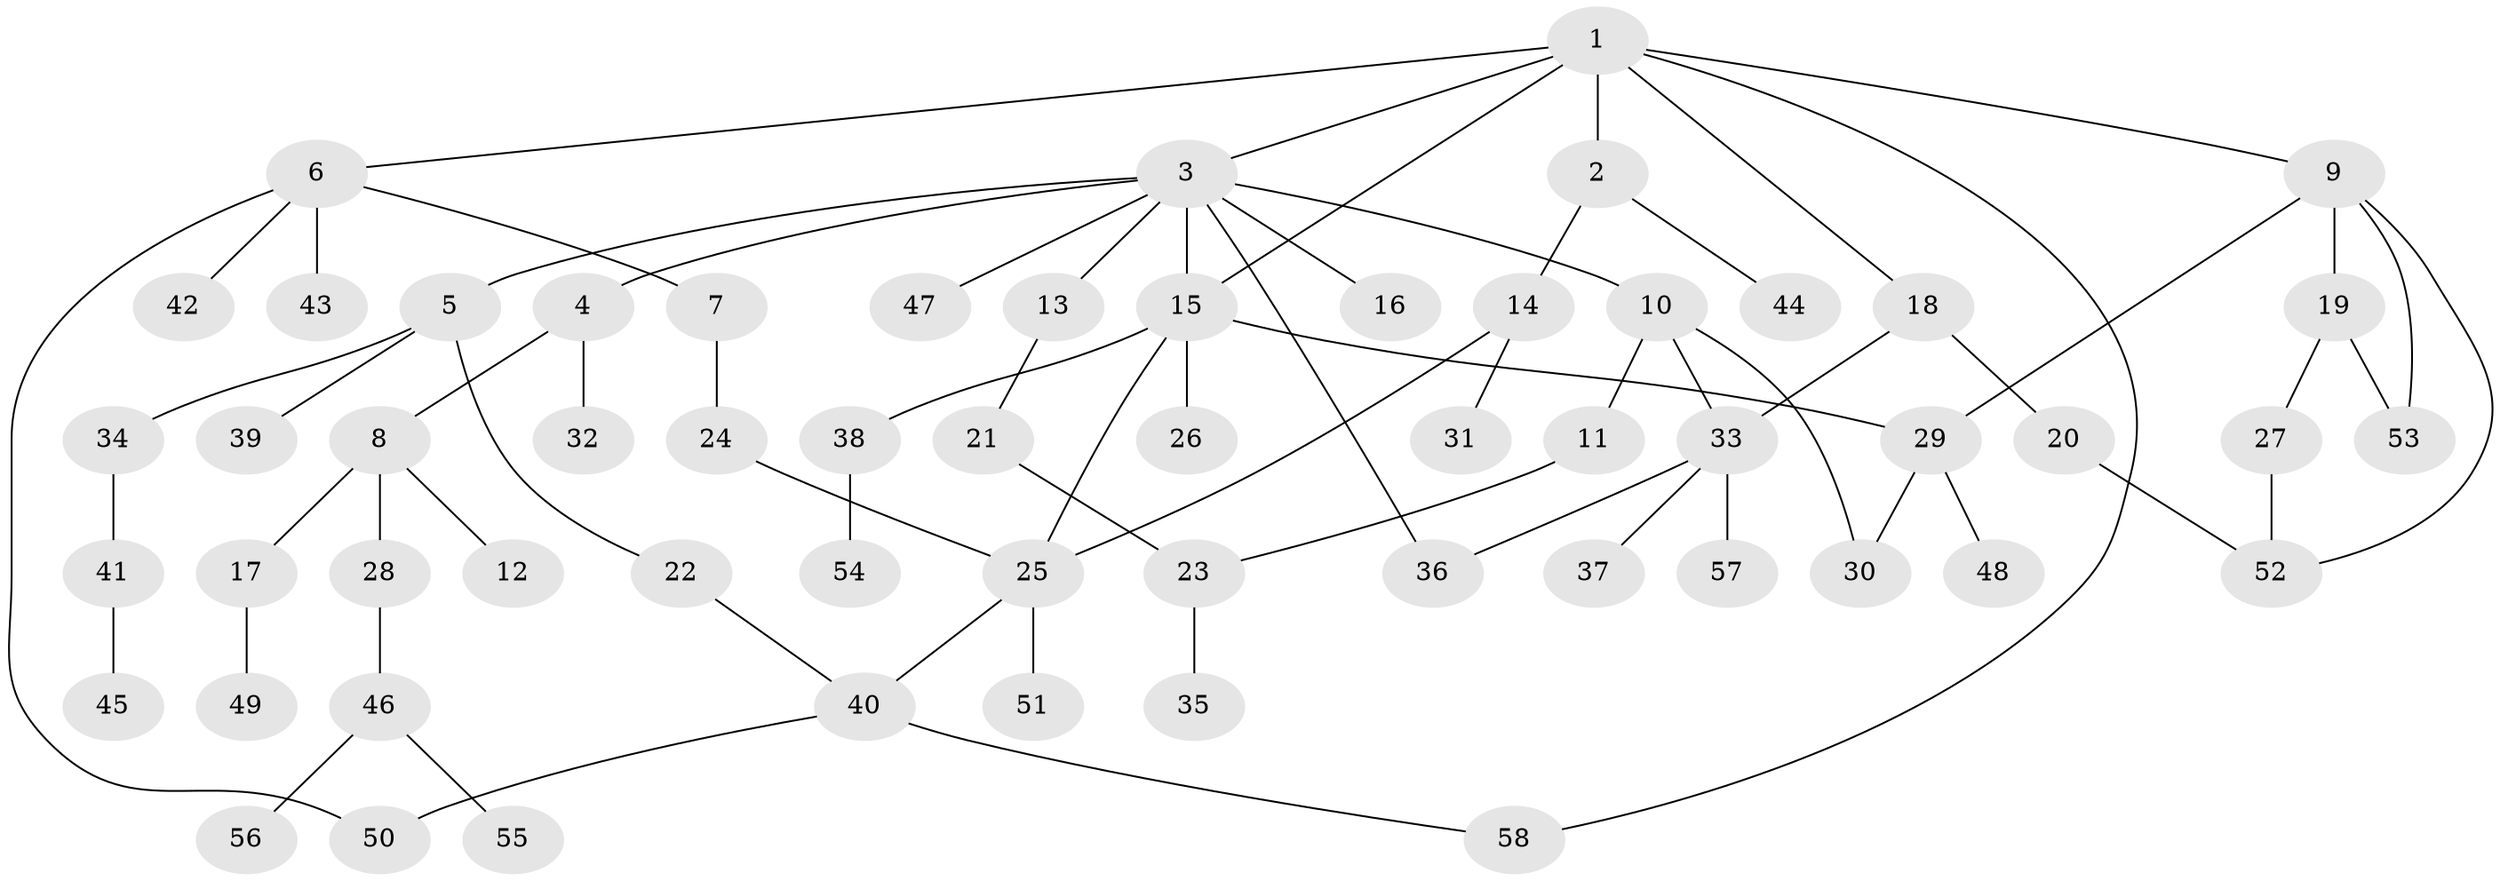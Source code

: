 // coarse degree distribution, {2: 0.2916666666666667, 4: 0.25, 3: 0.125, 1: 0.25, 7: 0.041666666666666664, 8: 0.041666666666666664}
// Generated by graph-tools (version 1.1) at 2025/35/03/04/25 23:35:59]
// undirected, 58 vertices, 71 edges
graph export_dot {
  node [color=gray90,style=filled];
  1;
  2;
  3;
  4;
  5;
  6;
  7;
  8;
  9;
  10;
  11;
  12;
  13;
  14;
  15;
  16;
  17;
  18;
  19;
  20;
  21;
  22;
  23;
  24;
  25;
  26;
  27;
  28;
  29;
  30;
  31;
  32;
  33;
  34;
  35;
  36;
  37;
  38;
  39;
  40;
  41;
  42;
  43;
  44;
  45;
  46;
  47;
  48;
  49;
  50;
  51;
  52;
  53;
  54;
  55;
  56;
  57;
  58;
  1 -- 2;
  1 -- 3;
  1 -- 6;
  1 -- 9;
  1 -- 18;
  1 -- 58;
  1 -- 15;
  2 -- 14;
  2 -- 44;
  3 -- 4;
  3 -- 5;
  3 -- 10;
  3 -- 13;
  3 -- 15;
  3 -- 16;
  3 -- 36;
  3 -- 47;
  4 -- 8;
  4 -- 32;
  5 -- 22;
  5 -- 34;
  5 -- 39;
  6 -- 7;
  6 -- 42;
  6 -- 43;
  6 -- 50;
  7 -- 24;
  8 -- 12;
  8 -- 17;
  8 -- 28;
  9 -- 19;
  9 -- 53;
  9 -- 52;
  9 -- 29;
  10 -- 11;
  10 -- 30;
  10 -- 33;
  11 -- 23;
  13 -- 21;
  14 -- 31;
  14 -- 25;
  15 -- 26;
  15 -- 29;
  15 -- 38;
  15 -- 25;
  17 -- 49;
  18 -- 20;
  18 -- 33;
  19 -- 27;
  19 -- 53;
  20 -- 52;
  21 -- 23;
  22 -- 40;
  23 -- 35;
  24 -- 25;
  25 -- 51;
  25 -- 40;
  27 -- 52;
  28 -- 46;
  29 -- 30;
  29 -- 48;
  33 -- 37;
  33 -- 57;
  33 -- 36;
  34 -- 41;
  38 -- 54;
  40 -- 50;
  40 -- 58;
  41 -- 45;
  46 -- 55;
  46 -- 56;
}
